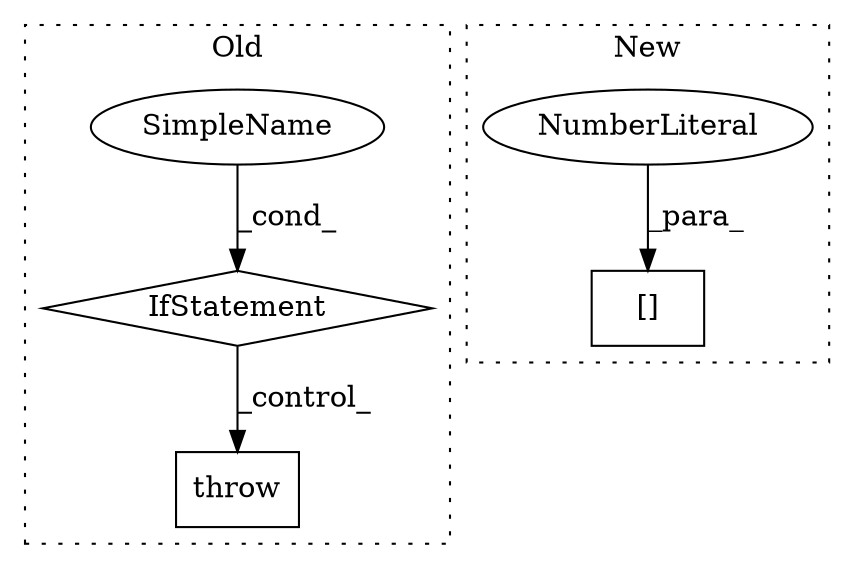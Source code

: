 digraph G {
subgraph cluster0 {
1 [label="throw" a="53" s="15564" l="6" shape="box"];
4 [label="IfStatement" a="25" s="15503,15552" l="4,2" shape="diamond"];
5 [label="SimpleName" a="42" s="" l="" shape="ellipse"];
label = "Old";
style="dotted";
}
subgraph cluster1 {
2 [label="[]" a="2" s="16045,16071" l="25,1" shape="box"];
3 [label="NumberLiteral" a="34" s="16070" l="1" shape="ellipse"];
label = "New";
style="dotted";
}
3 -> 2 [label="_para_"];
4 -> 1 [label="_control_"];
5 -> 4 [label="_cond_"];
}